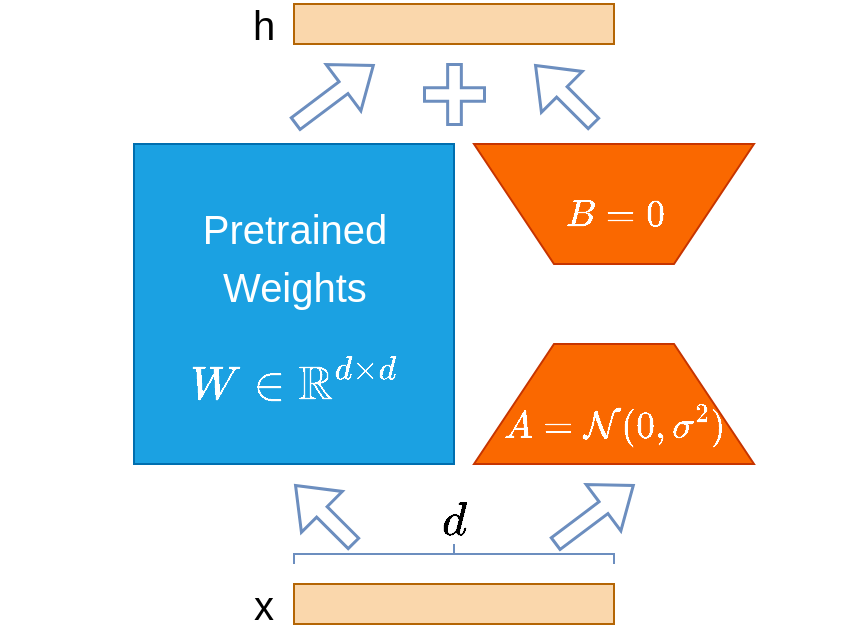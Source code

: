 <mxfile version="23.1.7" type="github">
  <diagram name="第 1 页" id="8flzCKs2ITmLrf17s9QG">
    <mxGraphModel dx="868" dy="503" grid="1" gridSize="10" guides="1" tooltips="1" connect="1" arrows="1" fold="1" page="1" pageScale="1" pageWidth="827" pageHeight="1169" math="1" shadow="0">
      <root>
        <mxCell id="0" />
        <mxCell id="1" parent="0" />
        <mxCell id="Kn0AdO44dXeZzWZKp9BY-1" value="" style="rounded=0;whiteSpace=wrap;html=1;fillColor=#fad7ac;strokeColor=#b46504;" vertex="1" parent="1">
          <mxGeometry x="160" y="300" width="160" height="20" as="geometry" />
        </mxCell>
        <mxCell id="Kn0AdO44dXeZzWZKp9BY-2" value="" style="whiteSpace=wrap;html=1;aspect=fixed;fillColor=#1ba1e2;strokeColor=#006EAF;gradientDirection=north;fontColor=#ffffff;" vertex="1" parent="1">
          <mxGeometry x="80" y="80" width="160" height="160" as="geometry" />
        </mxCell>
        <mxCell id="Kn0AdO44dXeZzWZKp9BY-3" value="" style="shape=trapezoid;perimeter=trapezoidPerimeter;whiteSpace=wrap;html=1;fixedSize=1;size=40;fillColor=#fa6800;strokeColor=#C73500;fontColor=#000000;" vertex="1" parent="1">
          <mxGeometry x="250" y="180" width="140" height="60" as="geometry" />
        </mxCell>
        <mxCell id="Kn0AdO44dXeZzWZKp9BY-4" value="" style="shape=trapezoid;perimeter=trapezoidPerimeter;whiteSpace=wrap;html=1;fixedSize=1;size=40;direction=west;fillColor=#fa6800;strokeColor=#C73500;fontColor=#000000;" vertex="1" parent="1">
          <mxGeometry x="250" y="80" width="140" height="60" as="geometry" />
        </mxCell>
        <mxCell id="Kn0AdO44dXeZzWZKp9BY-5" value="" style="shape=flexArrow;endArrow=classic;html=1;rounded=0;fillColor=none;strokeColor=#6c8ebf;width=6.897;endSize=5.703;strokeWidth=1.5;" edge="1" parent="1">
          <mxGeometry width="50" height="50" relative="1" as="geometry">
            <mxPoint x="290" y="280" as="sourcePoint" />
            <mxPoint x="330" y="250" as="targetPoint" />
          </mxGeometry>
        </mxCell>
        <mxCell id="Kn0AdO44dXeZzWZKp9BY-6" value="" style="rounded=0;whiteSpace=wrap;html=1;fillColor=#fad7ac;strokeColor=#b46504;" vertex="1" parent="1">
          <mxGeometry x="160" y="10" width="160" height="20" as="geometry" />
        </mxCell>
        <mxCell id="Kn0AdO44dXeZzWZKp9BY-8" value="" style="strokeWidth=1;html=1;shape=mxgraph.flowchart.annotation_2;align=left;labelPosition=right;pointerEvents=1;direction=south;fillColor=#dae8fc;strokeColor=#6c8ebf;" vertex="1" parent="1">
          <mxGeometry x="160" y="280" width="160" height="10" as="geometry" />
        </mxCell>
        <mxCell id="Kn0AdO44dXeZzWZKp9BY-9" value="&lt;font style=&quot;font-size: 20px;&quot; face=&quot;Courier New&quot;&gt;$$d$$&lt;/font&gt;" style="text;html=1;align=center;verticalAlign=middle;whiteSpace=wrap;rounded=0;" vertex="1" parent="1">
          <mxGeometry x="210" y="260" width="60" height="20" as="geometry" />
        </mxCell>
        <mxCell id="Kn0AdO44dXeZzWZKp9BY-10" value="" style="shape=flexArrow;endArrow=classic;html=1;rounded=0;fillColor=none;strokeColor=#6c8ebf;width=6.897;endSize=5.703;strokeWidth=1.5;" edge="1" parent="1">
          <mxGeometry width="50" height="50" relative="1" as="geometry">
            <mxPoint x="190" y="280" as="sourcePoint" />
            <mxPoint x="160" y="250" as="targetPoint" />
          </mxGeometry>
        </mxCell>
        <mxCell id="Kn0AdO44dXeZzWZKp9BY-11" value="&lt;font face=&quot;Helvetica&quot; style=&quot;font-size: 20px;&quot;&gt;x&lt;/font&gt;" style="text;html=1;align=center;verticalAlign=middle;whiteSpace=wrap;rounded=0;" vertex="1" parent="1">
          <mxGeometry x="130" y="300" width="30" height="20" as="geometry" />
        </mxCell>
        <mxCell id="Kn0AdO44dXeZzWZKp9BY-12" value="" style="shape=flexArrow;endArrow=classic;html=1;rounded=0;fillColor=none;strokeColor=#6c8ebf;width=6.897;endSize=5.703;strokeWidth=1.5;" edge="1" parent="1">
          <mxGeometry width="50" height="50" relative="1" as="geometry">
            <mxPoint x="160" y="70" as="sourcePoint" />
            <mxPoint x="200" y="40" as="targetPoint" />
          </mxGeometry>
        </mxCell>
        <mxCell id="Kn0AdO44dXeZzWZKp9BY-13" value="" style="shape=flexArrow;endArrow=classic;html=1;rounded=0;fillColor=none;strokeColor=#6c8ebf;width=6.897;endSize=5.703;strokeWidth=1.5;" edge="1" parent="1">
          <mxGeometry width="50" height="50" relative="1" as="geometry">
            <mxPoint x="310" y="70" as="sourcePoint" />
            <mxPoint x="280" y="40" as="targetPoint" />
          </mxGeometry>
        </mxCell>
        <mxCell id="Kn0AdO44dXeZzWZKp9BY-14" value="" style="shape=cross;whiteSpace=wrap;html=1;fillColor=none;strokeColor=#6c8ebf;strokeWidth=1.5;size=0.228;" vertex="1" parent="1">
          <mxGeometry x="225" y="40" width="30" height="30" as="geometry" />
        </mxCell>
        <mxCell id="Kn0AdO44dXeZzWZKp9BY-16" value="&lt;font face=&quot;Helvetica&quot; color=&quot;#ffffff&quot; style=&quot;font-weight: normal; font-size: 20px;&quot;&gt;Pretrained&lt;br&gt;Weights&lt;br&gt;$$W\in \mathbb{R}^{d\times d}$$&lt;/font&gt;" style="text;strokeColor=none;fillColor=none;html=1;fontSize=24;fontStyle=1;verticalAlign=middle;align=center;" vertex="1" parent="1">
          <mxGeometry x="80" y="100" width="160" height="140" as="geometry" />
        </mxCell>
        <mxCell id="Kn0AdO44dXeZzWZKp9BY-17" value="&lt;font face=&quot;Helvetica&quot; style=&quot;font-size: 20px;&quot;&gt;h&lt;/font&gt;" style="text;html=1;align=center;verticalAlign=middle;whiteSpace=wrap;rounded=0;" vertex="1" parent="1">
          <mxGeometry x="130" y="10" width="30" height="20" as="geometry" />
        </mxCell>
        <mxCell id="Kn0AdO44dXeZzWZKp9BY-18" value="&lt;font size=&quot;1&quot; color=&quot;#ffffff&quot;&gt;&lt;span style=&quot;font-weight: 400; font-size: 16px;&quot;&gt;$$B=0$$&lt;/span&gt;&lt;/font&gt;" style="text;strokeColor=none;fillColor=none;html=1;fontSize=24;fontStyle=1;verticalAlign=middle;align=center;" vertex="1" parent="1">
          <mxGeometry x="250" y="90" width="140" height="50" as="geometry" />
        </mxCell>
        <mxCell id="Kn0AdO44dXeZzWZKp9BY-19" value="&lt;font size=&quot;1&quot; color=&quot;#ffffff&quot;&gt;&lt;span style=&quot;font-weight: 400; font-size: 16px;&quot;&gt;$$A=\mathcal{N}(0,\sigma^2)$$&lt;/span&gt;&lt;/font&gt;" style="text;strokeColor=none;fillColor=none;html=1;fontSize=24;fontStyle=1;verticalAlign=middle;align=center;" vertex="1" parent="1">
          <mxGeometry x="250" y="200" width="140" height="40" as="geometry" />
        </mxCell>
      </root>
    </mxGraphModel>
  </diagram>
</mxfile>
